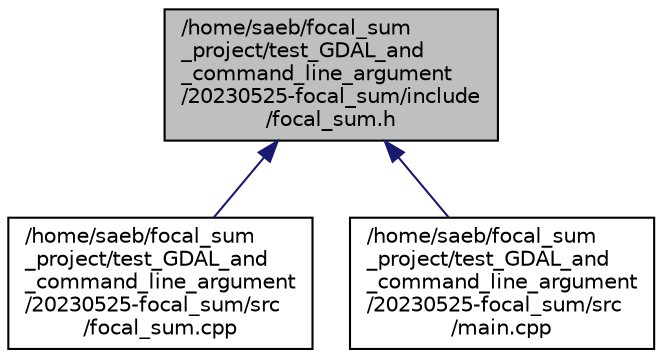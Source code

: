 digraph "/home/saeb/focal_sum_project/test_GDAL_and_command_line_argument/20230525-focal_sum/include/focal_sum.h"
{
 // LATEX_PDF_SIZE
  edge [fontname="Helvetica",fontsize="10",labelfontname="Helvetica",labelfontsize="10"];
  node [fontname="Helvetica",fontsize="10",shape=record];
  Node1 [label="/home/saeb/focal_sum\l_project/test_GDAL_and\l_command_line_argument\l/20230525-focal_sum/include\l/focal_sum.h",height=0.2,width=0.4,color="black", fillcolor="grey75", style="filled", fontcolor="black",tooltip=" "];
  Node1 -> Node2 [dir="back",color="midnightblue",fontsize="10",style="solid",fontname="Helvetica"];
  Node2 [label="/home/saeb/focal_sum\l_project/test_GDAL_and\l_command_line_argument\l/20230525-focal_sum/src\l/focal_sum.cpp",height=0.2,width=0.4,color="black", fillcolor="white", style="filled",URL="$focal__sum_8cpp.html",tooltip=" "];
  Node1 -> Node3 [dir="back",color="midnightblue",fontsize="10",style="solid",fontname="Helvetica"];
  Node3 [label="/home/saeb/focal_sum\l_project/test_GDAL_and\l_command_line_argument\l/20230525-focal_sum/src\l/main.cpp",height=0.2,width=0.4,color="black", fillcolor="white", style="filled",URL="$main_8cpp.html",tooltip=" "];
}
